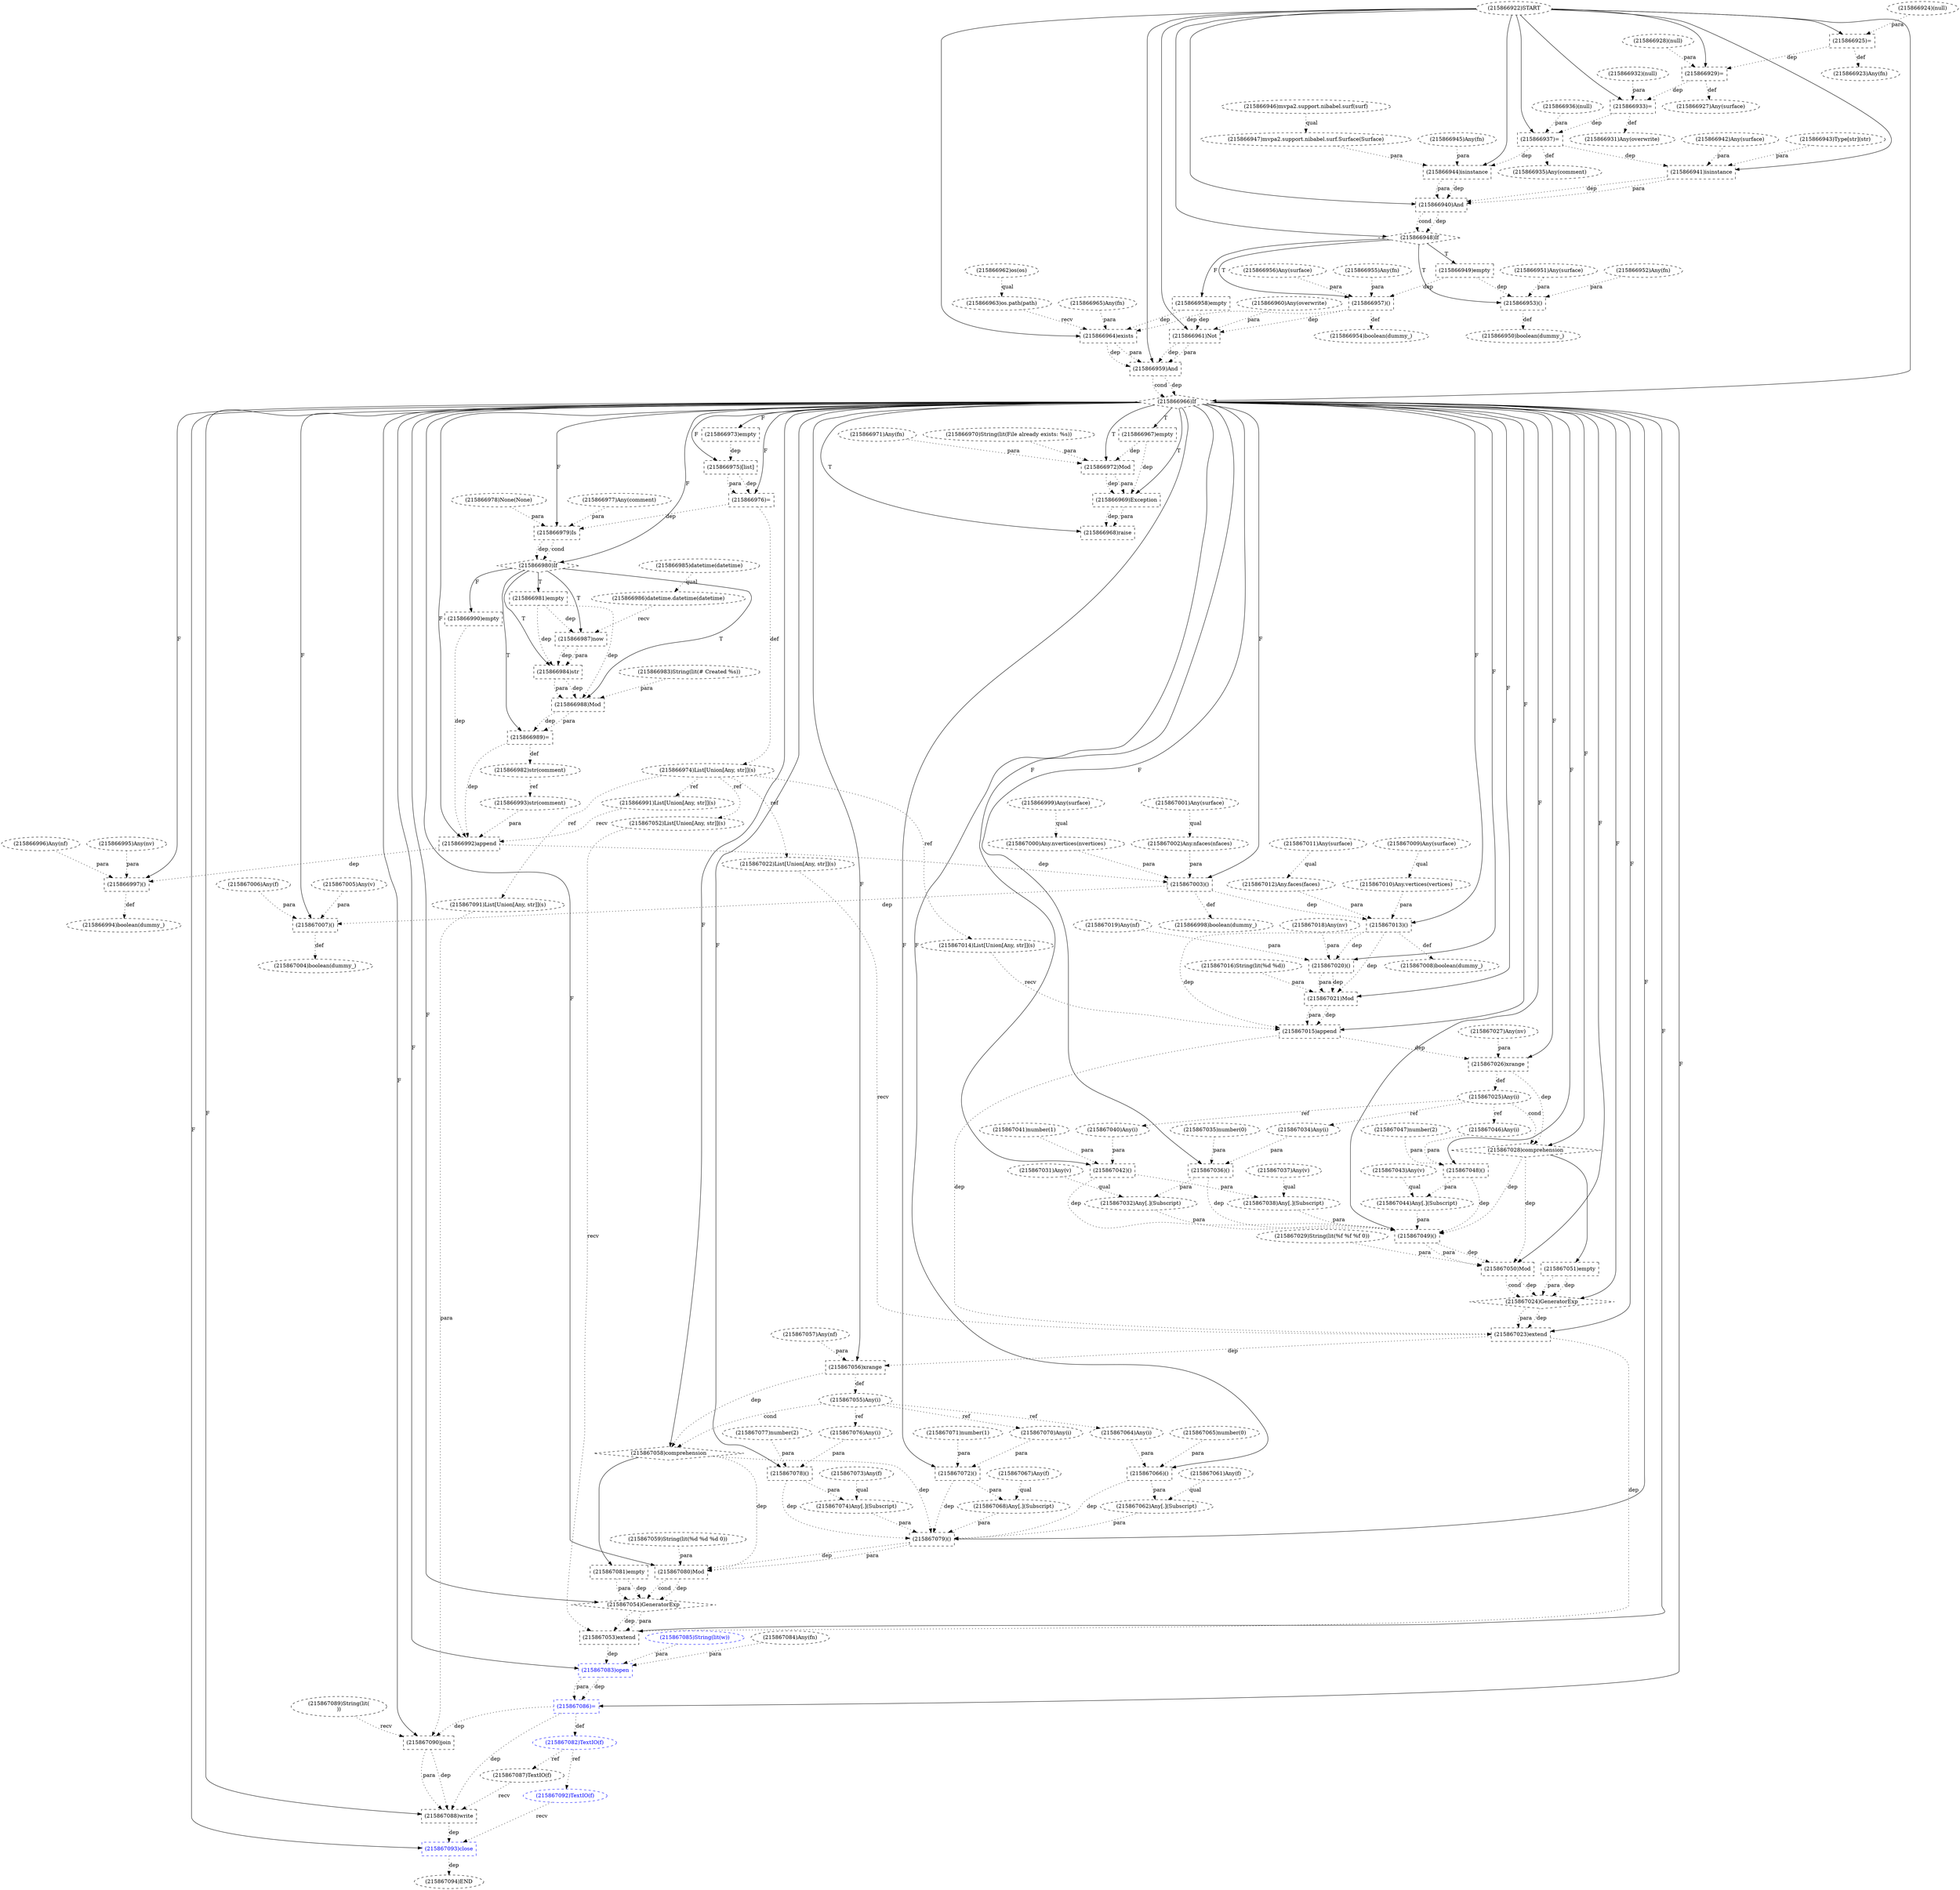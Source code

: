 digraph G {
1 [label="(215867001)Any(surface)" shape=ellipse style=dashed]
2 [label="(215867054)GeneratorExp" shape=diamond style=dashed]
3 [label="(215866971)Any(fn)" shape=ellipse style=dashed]
4 [label="(215867044)Any[.](Subscript)" shape=ellipse style=dashed]
5 [label="(215867053)extend" shape=box style=dashed]
6 [label="(215867020)()" shape=box style=dashed]
7 [label="(215866925)=" shape=box style=dashed]
8 [label="(215866986)datetime.datetime(datetime)" shape=ellipse style=dashed]
9 [label="(215867021)Mod" shape=box style=dashed]
10 [label="(215867048)()" shape=box style=dashed]
11 [label="(215866950)boolean(dummy_)" shape=ellipse style=dashed]
12 [label="(215866984)str" shape=box style=dashed]
13 [label="(215867036)()" shape=box style=dashed]
14 [label="(215866998)boolean(dummy_)" shape=ellipse style=dashed]
15 [label="(215867072)()" shape=box style=dashed]
16 [label="(215867074)Any[.](Subscript)" shape=ellipse style=dashed]
17 [label="(215867016)String(lit(%d %d))" shape=ellipse style=dashed]
18 [label="(215867018)Any(nv)" shape=ellipse style=dashed]
19 [label="(215866940)And" shape=box style=dashed]
20 [label="(215867064)Any(i)" shape=ellipse style=dashed]
21 [label="(215867010)Any.vertices(vertices)" shape=ellipse style=dashed]
22 [label="(215867038)Any[.](Subscript)" shape=ellipse style=dashed]
23 [label="(215866944)isinstance" shape=box style=dashed]
24 [label="(215867093)close" shape=box style=dashed color=blue fontcolor=blue]
25 [label="(215867071)number(1)" shape=ellipse style=dashed]
26 [label="(215866993)str(comment)" shape=ellipse style=dashed]
27 [label="(215867012)Any.faces(faces)" shape=ellipse style=dashed]
28 [label="(215867070)Any(i)" shape=ellipse style=dashed]
29 [label="(215866988)Mod" shape=box style=dashed]
30 [label="(215867056)xrange" shape=box style=dashed]
31 [label="(215867002)Any.nfaces(nfaces)" shape=ellipse style=dashed]
32 [label="(215867037)Any(v)" shape=ellipse style=dashed]
33 [label="(215867051)empty" shape=box style=dashed]
34 [label="(215866985)datetime(datetime)" shape=ellipse style=dashed]
35 [label="(215867073)Any(f)" shape=ellipse style=dashed]
36 [label="(215867031)Any(v)" shape=ellipse style=dashed]
37 [label="(215866963)os.path(path)" shape=ellipse style=dashed]
38 [label="(215866961)Not" shape=box style=dashed]
39 [label="(215866949)empty" shape=box style=dashed]
40 [label="(215866954)boolean(dummy_)" shape=ellipse style=dashed]
41 [label="(215866959)And" shape=box style=dashed]
42 [label="(215866964)exists" shape=box style=dashed]
43 [label="(215867089)String(lit(
))" shape=ellipse style=dashed]
44 [label="(215866951)Any(surface)" shape=ellipse style=dashed]
45 [label="(215867065)number(0)" shape=ellipse style=dashed]
46 [label="(215866947)mvpa2.support.nibabel.surf.Surface(Surface)" shape=ellipse style=dashed]
47 [label="(215867013)()" shape=box style=dashed]
48 [label="(215866962)os(os)" shape=ellipse style=dashed]
49 [label="(215867011)Any(surface)" shape=ellipse style=dashed]
50 [label="(215867032)Any[.](Subscript)" shape=ellipse style=dashed]
51 [label="(215867024)GeneratorExp" shape=diamond style=dashed]
52 [label="(215866996)Any(nf)" shape=ellipse style=dashed]
53 [label="(215867015)append" shape=box style=dashed]
54 [label="(215867006)Any(f)" shape=ellipse style=dashed]
55 [label="(215867082)TextIO(f)" shape=ellipse style=dashed color=blue fontcolor=blue]
56 [label="(215866958)empty" shape=box style=dashed]
57 [label="(215867052)List[Union[Any, str]](s)" shape=ellipse style=dashed]
58 [label="(215866982)str(comment)" shape=ellipse style=dashed]
59 [label="(215867035)number(0)" shape=ellipse style=dashed]
60 [label="(215867040)Any(i)" shape=ellipse style=dashed]
61 [label="(215867087)TextIO(f)" shape=ellipse style=dashed]
62 [label="(215866937)=" shape=box style=dashed]
63 [label="(215867066)()" shape=box style=dashed]
64 [label="(215866932)(null)" shape=ellipse style=dashed]
65 [label="(215867094)END" style=dashed]
66 [label="(215867058)comprehension" shape=diamond style=dashed]
67 [label="(215867061)Any(f)" shape=ellipse style=dashed]
68 [label="(215867062)Any[.](Subscript)" shape=ellipse style=dashed]
69 [label="(215867027)Any(nv)" shape=ellipse style=dashed]
70 [label="(215867008)boolean(dummy_)" shape=ellipse style=dashed]
71 [label="(215867050)Mod" shape=box style=dashed]
72 [label="(215866992)append" shape=box style=dashed]
73 [label="(215866966)If" shape=diamond style=dashed]
74 [label="(215867079)()" shape=box style=dashed]
75 [label="(215867022)List[Union[Any, str]](s)" shape=ellipse style=dashed]
76 [label="(215866972)Mod" shape=box style=dashed]
77 [label="(215867088)write" shape=box style=dashed]
78 [label="(215866960)Any(overwrite)" shape=ellipse style=dashed]
79 [label="(215866942)Any(surface)" shape=ellipse style=dashed]
80 [label="(215866999)Any(surface)" shape=ellipse style=dashed]
81 [label="(215866979)Is" shape=box style=dashed]
82 [label="(215867085)String(lit(w))" shape=ellipse style=dashed color=blue fontcolor=blue]
83 [label="(215866943)Type[str](str)" shape=ellipse style=dashed]
84 [label="(215866970)String(lit(File already exists: %s))" shape=ellipse style=dashed]
85 [label="(215867046)Any(i)" shape=ellipse style=dashed]
86 [label="(215867025)Any(i)" shape=ellipse style=dashed]
87 [label="(215866983)String(lit(# Created %s))" shape=ellipse style=dashed]
88 [label="(215867034)Any(i)" shape=ellipse style=dashed]
89 [label="(215866931)Any(overwrite)" shape=ellipse style=dashed]
90 [label="(215866945)Any(fn)" shape=ellipse style=dashed]
91 [label="(215866980)If" shape=diamond style=dashed]
92 [label="(215867067)Any(f)" shape=ellipse style=dashed]
93 [label="(215866981)empty" shape=box style=dashed]
94 [label="(215866994)boolean(dummy_)" shape=ellipse style=dashed]
95 [label="(215866990)empty" shape=box style=dashed]
96 [label="(215867042)()" shape=box style=dashed]
97 [label="(215866924)(null)" shape=ellipse style=dashed]
98 [label="(215867041)number(1)" shape=ellipse style=dashed]
99 [label="(215867091)List[Union[Any, str]](s)" shape=ellipse style=dashed]
100 [label="(215866973)empty" shape=box style=dashed]
101 [label="(215867078)()" shape=box style=dashed]
102 [label="(215867081)empty" shape=box style=dashed]
103 [label="(215866965)Any(fn)" shape=ellipse style=dashed]
104 [label="(215866975)[list]" shape=box style=dashed]
105 [label="(215866974)List[Union[Any, str]](s)" shape=ellipse style=dashed]
106 [label="(215867076)Any(i)" shape=ellipse style=dashed]
107 [label="(215867090)join" shape=box style=dashed]
108 [label="(215867019)Any(nf)" shape=ellipse style=dashed]
109 [label="(215866969)Exception" shape=box style=dashed]
110 [label="(215867009)Any(surface)" shape=ellipse style=dashed]
111 [label="(215866922)START" style=dashed]
112 [label="(215866967)empty" shape=box style=dashed]
113 [label="(215867005)Any(v)" shape=ellipse style=dashed]
114 [label="(215866953)()" shape=box style=dashed]
115 [label="(215867000)Any.nvertices(nvertices)" shape=ellipse style=dashed]
116 [label="(215866997)()" shape=box style=dashed]
117 [label="(215867014)List[Union[Any, str]](s)" shape=ellipse style=dashed]
118 [label="(215866928)(null)" shape=ellipse style=dashed]
119 [label="(215866936)(null)" shape=ellipse style=dashed]
120 [label="(215866989)=" shape=box style=dashed]
121 [label="(215866968)raise" shape=box style=dashed]
122 [label="(215866929)=" shape=box style=dashed]
123 [label="(215866995)Any(nv)" shape=ellipse style=dashed]
124 [label="(215867080)Mod" shape=box style=dashed]
125 [label="(215866977)Any(comment)" shape=ellipse style=dashed]
126 [label="(215866927)Any(surface)" shape=ellipse style=dashed]
127 [label="(215867059)String(lit(%d %d %d 0))" shape=ellipse style=dashed]
128 [label="(215867055)Any(i)" shape=ellipse style=dashed]
129 [label="(215866956)Any(surface)" shape=ellipse style=dashed]
130 [label="(215867043)Any(v)" shape=ellipse style=dashed]
131 [label="(215866987)now" shape=box style=dashed]
132 [label="(215866941)isinstance" shape=box style=dashed]
133 [label="(215867047)number(2)" shape=ellipse style=dashed]
134 [label="(215866957)()" shape=box style=dashed]
135 [label="(215866948)If" shape=diamond style=dashed]
136 [label="(215867028)comprehension" shape=diamond style=dashed]
137 [label="(215867049)()" shape=box style=dashed]
138 [label="(215866952)Any(fn)" shape=ellipse style=dashed]
139 [label="(215867007)()" shape=box style=dashed]
140 [label="(215867023)extend" shape=box style=dashed]
141 [label="(215867003)()" shape=box style=dashed]
142 [label="(215867092)TextIO(f)" shape=ellipse style=dashed color=blue fontcolor=blue]
143 [label="(215867026)xrange" shape=box style=dashed]
144 [label="(215866955)Any(fn)" shape=ellipse style=dashed]
145 [label="(215867084)Any(fn)" shape=ellipse style=dashed]
146 [label="(215866923)Any(fn)" shape=ellipse style=dashed]
147 [label="(215866946)mvpa2.support.nibabel.surf(surf)" shape=ellipse style=dashed]
148 [label="(215867057)Any(nf)" shape=ellipse style=dashed]
149 [label="(215867083)open" shape=box style=dashed color=blue fontcolor=blue]
150 [label="(215867086)=" shape=box style=dashed color=blue fontcolor=blue]
151 [label="(215866935)Any(comment)" shape=ellipse style=dashed]
152 [label="(215867004)boolean(dummy_)" shape=ellipse style=dashed]
153 [label="(215866933)=" shape=box style=dashed]
154 [label="(215866978)None(None)" shape=ellipse style=dashed]
155 [label="(215866991)List[Union[Any, str]](s)" shape=ellipse style=dashed]
156 [label="(215867029)String(lit(%f %f %f 0))" shape=ellipse style=dashed]
157 [label="(215867077)number(2)" shape=ellipse style=dashed]
158 [label="(215867068)Any[.](Subscript)" shape=ellipse style=dashed]
159 [label="(215866976)=" shape=box style=dashed]
73 -> 2 [label="F"];
124 -> 2 [label="dep" style=dotted];
124 -> 2 [label="cond" style=dotted];
102 -> 2 [label="dep" style=dotted];
102 -> 2 [label="para" style=dotted];
130 -> 4 [label="qual" style=dotted];
10 -> 4 [label="para" style=dotted];
73 -> 5 [label="F"];
57 -> 5 [label="recv" style=dotted];
2 -> 5 [label="dep" style=dotted];
2 -> 5 [label="para" style=dotted];
140 -> 5 [label="dep" style=dotted];
73 -> 6 [label="F"];
18 -> 6 [label="para" style=dotted];
108 -> 6 [label="para" style=dotted];
47 -> 6 [label="dep" style=dotted];
111 -> 7 [label="" style=solid];
97 -> 7 [label="para" style=dotted];
34 -> 8 [label="qual" style=dotted];
73 -> 9 [label="F"];
17 -> 9 [label="para" style=dotted];
6 -> 9 [label="dep" style=dotted];
6 -> 9 [label="para" style=dotted];
47 -> 9 [label="dep" style=dotted];
73 -> 10 [label="F"];
85 -> 10 [label="para" style=dotted];
133 -> 10 [label="para" style=dotted];
114 -> 11 [label="def" style=dotted];
91 -> 12 [label="T"];
131 -> 12 [label="dep" style=dotted];
131 -> 12 [label="para" style=dotted];
93 -> 12 [label="dep" style=dotted];
73 -> 13 [label="F"];
88 -> 13 [label="para" style=dotted];
59 -> 13 [label="para" style=dotted];
141 -> 14 [label="def" style=dotted];
73 -> 15 [label="F"];
28 -> 15 [label="para" style=dotted];
25 -> 15 [label="para" style=dotted];
35 -> 16 [label="qual" style=dotted];
101 -> 16 [label="para" style=dotted];
111 -> 19 [label="" style=solid];
132 -> 19 [label="dep" style=dotted];
132 -> 19 [label="para" style=dotted];
23 -> 19 [label="dep" style=dotted];
23 -> 19 [label="para" style=dotted];
128 -> 20 [label="ref" style=dotted];
110 -> 21 [label="qual" style=dotted];
32 -> 22 [label="qual" style=dotted];
96 -> 22 [label="para" style=dotted];
111 -> 23 [label="" style=solid];
90 -> 23 [label="para" style=dotted];
46 -> 23 [label="para" style=dotted];
62 -> 23 [label="dep" style=dotted];
73 -> 24 [label="F"];
142 -> 24 [label="recv" style=dotted];
77 -> 24 [label="dep" style=dotted];
58 -> 26 [label="ref" style=dotted];
49 -> 27 [label="qual" style=dotted];
128 -> 28 [label="ref" style=dotted];
91 -> 29 [label="T"];
87 -> 29 [label="para" style=dotted];
12 -> 29 [label="dep" style=dotted];
12 -> 29 [label="para" style=dotted];
93 -> 29 [label="dep" style=dotted];
73 -> 30 [label="F"];
148 -> 30 [label="para" style=dotted];
140 -> 30 [label="dep" style=dotted];
1 -> 31 [label="qual" style=dotted];
136 -> 33 [label="" style=solid];
48 -> 37 [label="qual" style=dotted];
111 -> 38 [label="" style=solid];
78 -> 38 [label="para" style=dotted];
56 -> 38 [label="dep" style=dotted];
134 -> 38 [label="dep" style=dotted];
135 -> 39 [label="T"];
134 -> 40 [label="def" style=dotted];
111 -> 41 [label="" style=solid];
38 -> 41 [label="dep" style=dotted];
38 -> 41 [label="para" style=dotted];
42 -> 41 [label="dep" style=dotted];
42 -> 41 [label="para" style=dotted];
111 -> 42 [label="" style=solid];
37 -> 42 [label="recv" style=dotted];
103 -> 42 [label="para" style=dotted];
56 -> 42 [label="dep" style=dotted];
134 -> 42 [label="dep" style=dotted];
147 -> 46 [label="qual" style=dotted];
73 -> 47 [label="F"];
21 -> 47 [label="para" style=dotted];
27 -> 47 [label="para" style=dotted];
141 -> 47 [label="dep" style=dotted];
36 -> 50 [label="qual" style=dotted];
13 -> 50 [label="para" style=dotted];
73 -> 51 [label="F"];
71 -> 51 [label="dep" style=dotted];
71 -> 51 [label="cond" style=dotted];
33 -> 51 [label="dep" style=dotted];
33 -> 51 [label="para" style=dotted];
73 -> 53 [label="F"];
117 -> 53 [label="recv" style=dotted];
9 -> 53 [label="dep" style=dotted];
9 -> 53 [label="para" style=dotted];
47 -> 53 [label="dep" style=dotted];
150 -> 55 [label="def" style=dotted];
135 -> 56 [label="F"];
105 -> 57 [label="ref" style=dotted];
120 -> 58 [label="def" style=dotted];
86 -> 60 [label="ref" style=dotted];
55 -> 61 [label="ref" style=dotted];
111 -> 62 [label="" style=solid];
119 -> 62 [label="para" style=dotted];
153 -> 62 [label="dep" style=dotted];
73 -> 63 [label="F"];
20 -> 63 [label="para" style=dotted];
45 -> 63 [label="para" style=dotted];
24 -> 65 [label="dep" style=dotted];
73 -> 66 [label="F"];
30 -> 66 [label="dep" style=dotted];
128 -> 66 [label="cond" style=dotted];
67 -> 68 [label="qual" style=dotted];
63 -> 68 [label="para" style=dotted];
47 -> 70 [label="def" style=dotted];
73 -> 71 [label="F"];
156 -> 71 [label="para" style=dotted];
137 -> 71 [label="dep" style=dotted];
137 -> 71 [label="para" style=dotted];
136 -> 71 [label="dep" style=dotted];
73 -> 72 [label="F"];
155 -> 72 [label="recv" style=dotted];
26 -> 72 [label="para" style=dotted];
95 -> 72 [label="dep" style=dotted];
120 -> 72 [label="dep" style=dotted];
111 -> 73 [label="" style=solid];
41 -> 73 [label="dep" style=dotted];
41 -> 73 [label="cond" style=dotted];
73 -> 74 [label="F"];
63 -> 74 [label="dep" style=dotted];
68 -> 74 [label="para" style=dotted];
15 -> 74 [label="dep" style=dotted];
158 -> 74 [label="para" style=dotted];
101 -> 74 [label="dep" style=dotted];
16 -> 74 [label="para" style=dotted];
66 -> 74 [label="dep" style=dotted];
105 -> 75 [label="ref" style=dotted];
73 -> 76 [label="T"];
84 -> 76 [label="para" style=dotted];
3 -> 76 [label="para" style=dotted];
112 -> 76 [label="dep" style=dotted];
73 -> 77 [label="F"];
61 -> 77 [label="recv" style=dotted];
107 -> 77 [label="dep" style=dotted];
107 -> 77 [label="para" style=dotted];
150 -> 77 [label="dep" style=dotted];
73 -> 81 [label="F"];
125 -> 81 [label="para" style=dotted];
154 -> 81 [label="para" style=dotted];
159 -> 81 [label="dep" style=dotted];
86 -> 85 [label="ref" style=dotted];
143 -> 86 [label="def" style=dotted];
86 -> 88 [label="ref" style=dotted];
153 -> 89 [label="def" style=dotted];
73 -> 91 [label="F"];
81 -> 91 [label="dep" style=dotted];
81 -> 91 [label="cond" style=dotted];
91 -> 93 [label="T"];
116 -> 94 [label="def" style=dotted];
91 -> 95 [label="F"];
73 -> 96 [label="F"];
60 -> 96 [label="para" style=dotted];
98 -> 96 [label="para" style=dotted];
105 -> 99 [label="ref" style=dotted];
73 -> 100 [label="F"];
73 -> 101 [label="F"];
106 -> 101 [label="para" style=dotted];
157 -> 101 [label="para" style=dotted];
66 -> 102 [label="" style=solid];
73 -> 104 [label="F"];
100 -> 104 [label="dep" style=dotted];
159 -> 105 [label="def" style=dotted];
128 -> 106 [label="ref" style=dotted];
73 -> 107 [label="F"];
43 -> 107 [label="recv" style=dotted];
99 -> 107 [label="para" style=dotted];
150 -> 107 [label="dep" style=dotted];
73 -> 109 [label="T"];
76 -> 109 [label="dep" style=dotted];
76 -> 109 [label="para" style=dotted];
112 -> 109 [label="dep" style=dotted];
73 -> 112 [label="T"];
135 -> 114 [label="T"];
44 -> 114 [label="para" style=dotted];
138 -> 114 [label="para" style=dotted];
39 -> 114 [label="dep" style=dotted];
80 -> 115 [label="qual" style=dotted];
73 -> 116 [label="F"];
123 -> 116 [label="para" style=dotted];
52 -> 116 [label="para" style=dotted];
72 -> 116 [label="dep" style=dotted];
105 -> 117 [label="ref" style=dotted];
91 -> 120 [label="T"];
29 -> 120 [label="dep" style=dotted];
29 -> 120 [label="para" style=dotted];
73 -> 121 [label="T"];
109 -> 121 [label="dep" style=dotted];
109 -> 121 [label="para" style=dotted];
111 -> 122 [label="" style=solid];
118 -> 122 [label="para" style=dotted];
7 -> 122 [label="dep" style=dotted];
73 -> 124 [label="F"];
127 -> 124 [label="para" style=dotted];
74 -> 124 [label="dep" style=dotted];
74 -> 124 [label="para" style=dotted];
66 -> 124 [label="dep" style=dotted];
122 -> 126 [label="def" style=dotted];
30 -> 128 [label="def" style=dotted];
91 -> 131 [label="T"];
8 -> 131 [label="recv" style=dotted];
93 -> 131 [label="dep" style=dotted];
111 -> 132 [label="" style=solid];
79 -> 132 [label="para" style=dotted];
83 -> 132 [label="para" style=dotted];
62 -> 132 [label="dep" style=dotted];
135 -> 134 [label="T"];
144 -> 134 [label="para" style=dotted];
129 -> 134 [label="para" style=dotted];
39 -> 134 [label="dep" style=dotted];
111 -> 135 [label="" style=solid];
19 -> 135 [label="dep" style=dotted];
19 -> 135 [label="cond" style=dotted];
73 -> 136 [label="F"];
143 -> 136 [label="dep" style=dotted];
86 -> 136 [label="cond" style=dotted];
73 -> 137 [label="F"];
13 -> 137 [label="dep" style=dotted];
50 -> 137 [label="para" style=dotted];
96 -> 137 [label="dep" style=dotted];
22 -> 137 [label="para" style=dotted];
10 -> 137 [label="dep" style=dotted];
4 -> 137 [label="para" style=dotted];
136 -> 137 [label="dep" style=dotted];
73 -> 139 [label="F"];
113 -> 139 [label="para" style=dotted];
54 -> 139 [label="para" style=dotted];
141 -> 139 [label="dep" style=dotted];
73 -> 140 [label="F"];
75 -> 140 [label="recv" style=dotted];
51 -> 140 [label="dep" style=dotted];
51 -> 140 [label="para" style=dotted];
53 -> 140 [label="dep" style=dotted];
73 -> 141 [label="F"];
115 -> 141 [label="para" style=dotted];
31 -> 141 [label="para" style=dotted];
72 -> 141 [label="dep" style=dotted];
55 -> 142 [label="ref" style=dotted];
73 -> 143 [label="F"];
69 -> 143 [label="para" style=dotted];
53 -> 143 [label="dep" style=dotted];
7 -> 146 [label="def" style=dotted];
73 -> 149 [label="F"];
145 -> 149 [label="para" style=dotted];
82 -> 149 [label="para" style=dotted];
5 -> 149 [label="dep" style=dotted];
73 -> 150 [label="F"];
149 -> 150 [label="dep" style=dotted];
149 -> 150 [label="para" style=dotted];
62 -> 151 [label="def" style=dotted];
139 -> 152 [label="def" style=dotted];
111 -> 153 [label="" style=solid];
64 -> 153 [label="para" style=dotted];
122 -> 153 [label="dep" style=dotted];
105 -> 155 [label="ref" style=dotted];
92 -> 158 [label="qual" style=dotted];
15 -> 158 [label="para" style=dotted];
73 -> 159 [label="F"];
104 -> 159 [label="dep" style=dotted];
104 -> 159 [label="para" style=dotted];
}